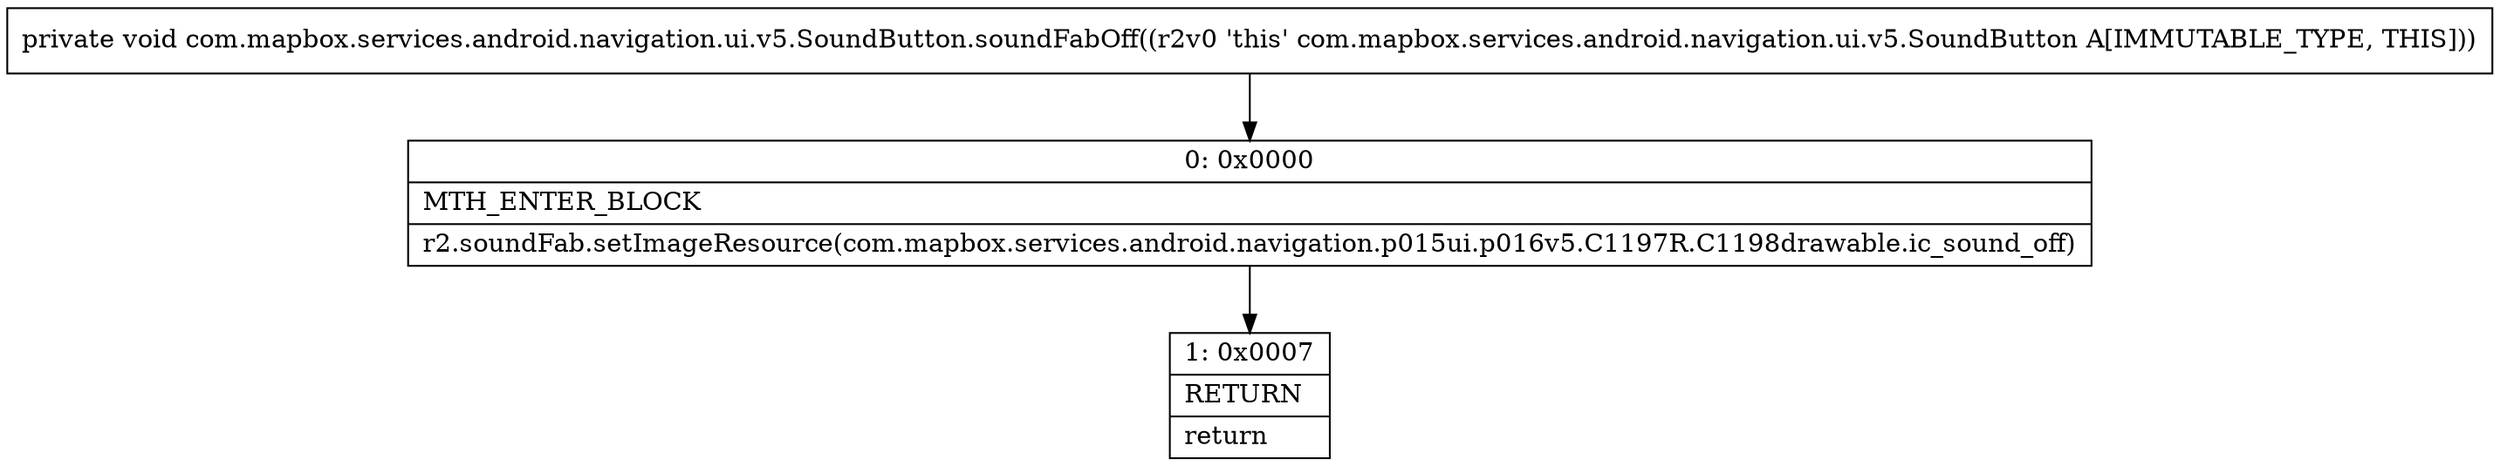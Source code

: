digraph "CFG forcom.mapbox.services.android.navigation.ui.v5.SoundButton.soundFabOff()V" {
Node_0 [shape=record,label="{0\:\ 0x0000|MTH_ENTER_BLOCK\l|r2.soundFab.setImageResource(com.mapbox.services.android.navigation.p015ui.p016v5.C1197R.C1198drawable.ic_sound_off)\l}"];
Node_1 [shape=record,label="{1\:\ 0x0007|RETURN\l|return\l}"];
MethodNode[shape=record,label="{private void com.mapbox.services.android.navigation.ui.v5.SoundButton.soundFabOff((r2v0 'this' com.mapbox.services.android.navigation.ui.v5.SoundButton A[IMMUTABLE_TYPE, THIS])) }"];
MethodNode -> Node_0;
Node_0 -> Node_1;
}


